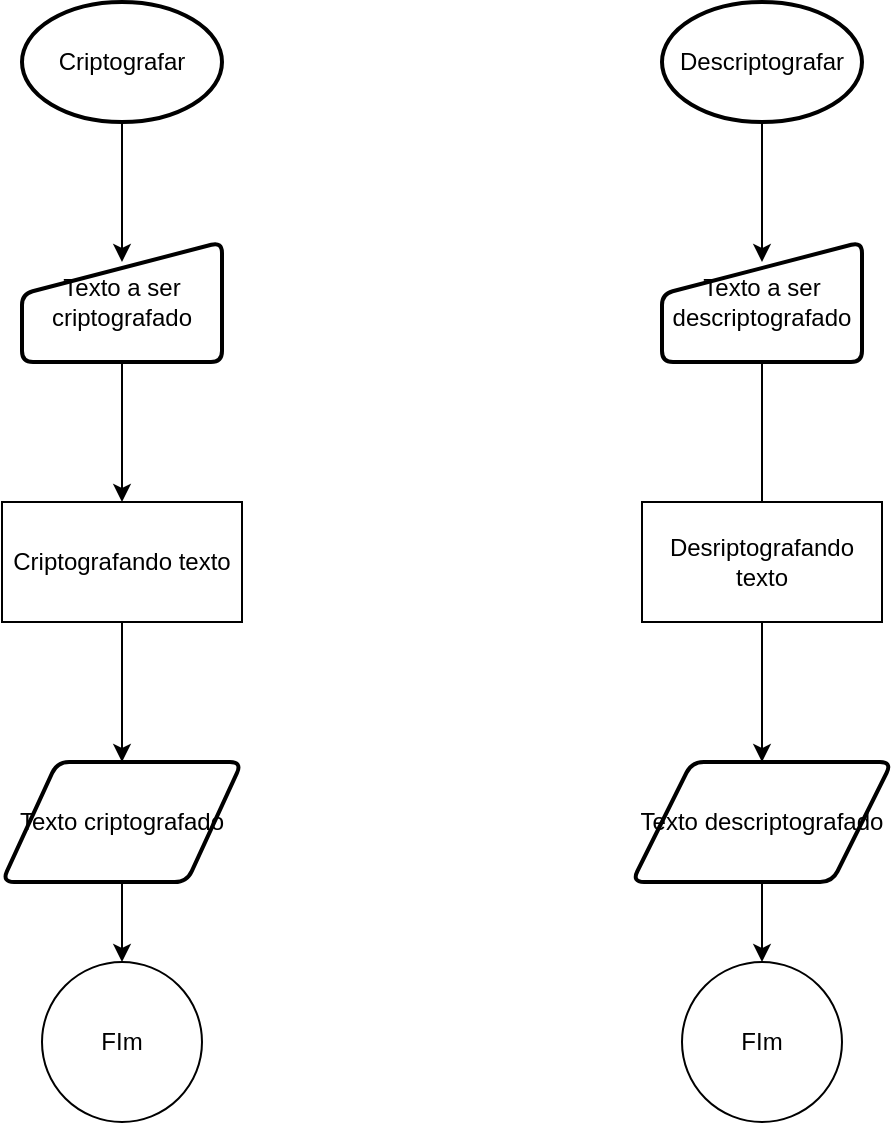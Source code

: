 <mxfile version="16.1.2" type="device"><diagram id="C5RBs43oDa-KdzZeNtuy" name="Page-1"><mxGraphModel dx="1342" dy="677" grid="1" gridSize="10" guides="1" tooltips="1" connect="1" arrows="1" fold="1" page="1" pageScale="1" pageWidth="827" pageHeight="1169" math="0" shadow="0"><root><mxCell id="WIyWlLk6GJQsqaUBKTNV-0"/><mxCell id="WIyWlLk6GJQsqaUBKTNV-1" parent="WIyWlLk6GJQsqaUBKTNV-0"/><mxCell id="3aocA_jvhmMgv3XwzbUN-2" value="" style="endArrow=classic;html=1;rounded=0;exitX=0.5;exitY=1;exitDx=0;exitDy=0;entryX=0.5;entryY=0;entryDx=0;entryDy=0;" edge="1" parent="WIyWlLk6GJQsqaUBKTNV-1" source="3aocA_jvhmMgv3XwzbUN-4" target="3aocA_jvhmMgv3XwzbUN-3"><mxGeometry width="50" height="50" relative="1" as="geometry"><mxPoint x="240" y="310" as="sourcePoint"/><mxPoint x="240" y="490" as="targetPoint"/></mxGeometry></mxCell><mxCell id="3aocA_jvhmMgv3XwzbUN-24" style="edgeStyle=orthogonalEdgeStyle;rounded=0;orthogonalLoop=1;jettySize=auto;html=1;exitX=0.5;exitY=1;exitDx=0;exitDy=0;entryX=0.5;entryY=0;entryDx=0;entryDy=0;" edge="1" parent="WIyWlLk6GJQsqaUBKTNV-1" source="3aocA_jvhmMgv3XwzbUN-3" target="3aocA_jvhmMgv3XwzbUN-8"><mxGeometry relative="1" as="geometry"/></mxCell><mxCell id="3aocA_jvhmMgv3XwzbUN-3" value="Criptografando texto" style="rounded=0;whiteSpace=wrap;html=1;" vertex="1" parent="WIyWlLk6GJQsqaUBKTNV-1"><mxGeometry x="180" y="370" width="120" height="60" as="geometry"/></mxCell><mxCell id="3aocA_jvhmMgv3XwzbUN-4" value="Texto a ser criptografado" style="html=1;strokeWidth=2;shape=manualInput;whiteSpace=wrap;rounded=1;size=26;arcSize=11;" vertex="1" parent="WIyWlLk6GJQsqaUBKTNV-1"><mxGeometry x="190" y="240" width="100" height="60" as="geometry"/></mxCell><mxCell id="3aocA_jvhmMgv3XwzbUN-6" value="Criptografar" style="strokeWidth=2;html=1;shape=mxgraph.flowchart.start_1;whiteSpace=wrap;" vertex="1" parent="WIyWlLk6GJQsqaUBKTNV-1"><mxGeometry x="190" y="120" width="100" height="60" as="geometry"/></mxCell><mxCell id="3aocA_jvhmMgv3XwzbUN-7" value="" style="endArrow=classic;html=1;rounded=0;exitX=0.5;exitY=1;exitDx=0;exitDy=0;exitPerimeter=0;" edge="1" parent="WIyWlLk6GJQsqaUBKTNV-1" source="3aocA_jvhmMgv3XwzbUN-6"><mxGeometry width="50" height="50" relative="1" as="geometry"><mxPoint x="120" y="210" as="sourcePoint"/><mxPoint x="240" y="250" as="targetPoint"/><Array as="points"><mxPoint x="240" y="240"/></Array></mxGeometry></mxCell><mxCell id="3aocA_jvhmMgv3XwzbUN-25" style="edgeStyle=orthogonalEdgeStyle;rounded=0;orthogonalLoop=1;jettySize=auto;html=1;exitX=0.5;exitY=1;exitDx=0;exitDy=0;entryX=0.5;entryY=0;entryDx=0;entryDy=0;" edge="1" parent="WIyWlLk6GJQsqaUBKTNV-1" source="3aocA_jvhmMgv3XwzbUN-8" target="3aocA_jvhmMgv3XwzbUN-10"><mxGeometry relative="1" as="geometry"/></mxCell><mxCell id="3aocA_jvhmMgv3XwzbUN-8" value="Texto criptografado" style="shape=parallelogram;html=1;strokeWidth=2;perimeter=parallelogramPerimeter;whiteSpace=wrap;rounded=1;arcSize=12;size=0.23;" vertex="1" parent="WIyWlLk6GJQsqaUBKTNV-1"><mxGeometry x="180" y="500" width="120" height="60" as="geometry"/></mxCell><mxCell id="3aocA_jvhmMgv3XwzbUN-12" value="" style="endArrow=classic;html=1;rounded=0;exitX=0.5;exitY=1;exitDx=0;exitDy=0;" edge="1" parent="WIyWlLk6GJQsqaUBKTNV-1" source="3aocA_jvhmMgv3XwzbUN-14"><mxGeometry width="50" height="50" relative="1" as="geometry"><mxPoint x="560" y="220" as="sourcePoint"/><mxPoint x="560" y="390" as="targetPoint"/></mxGeometry></mxCell><mxCell id="3aocA_jvhmMgv3XwzbUN-13" value="Desriptografando texto" style="rounded=0;whiteSpace=wrap;html=1;" vertex="1" parent="WIyWlLk6GJQsqaUBKTNV-1"><mxGeometry x="500" y="370" width="120" height="60" as="geometry"/></mxCell><mxCell id="3aocA_jvhmMgv3XwzbUN-14" value="Texto a ser descriptografado" style="html=1;strokeWidth=2;shape=manualInput;whiteSpace=wrap;rounded=1;size=26;arcSize=11;" vertex="1" parent="WIyWlLk6GJQsqaUBKTNV-1"><mxGeometry x="510" y="240" width="100" height="60" as="geometry"/></mxCell><mxCell id="3aocA_jvhmMgv3XwzbUN-15" value="Descriptografar" style="strokeWidth=2;html=1;shape=mxgraph.flowchart.start_1;whiteSpace=wrap;" vertex="1" parent="WIyWlLk6GJQsqaUBKTNV-1"><mxGeometry x="510" y="120" width="100" height="60" as="geometry"/></mxCell><mxCell id="3aocA_jvhmMgv3XwzbUN-16" value="" style="endArrow=classic;html=1;rounded=0;exitX=0.5;exitY=1;exitDx=0;exitDy=0;exitPerimeter=0;" edge="1" parent="WIyWlLk6GJQsqaUBKTNV-1" source="3aocA_jvhmMgv3XwzbUN-15"><mxGeometry width="50" height="50" relative="1" as="geometry"><mxPoint x="440" y="120" as="sourcePoint"/><mxPoint x="560" y="250" as="targetPoint"/><Array as="points"/></mxGeometry></mxCell><mxCell id="3aocA_jvhmMgv3XwzbUN-17" value="Texto descriptografado" style="shape=parallelogram;html=1;strokeWidth=2;perimeter=parallelogramPerimeter;whiteSpace=wrap;rounded=1;arcSize=12;size=0.23;" vertex="1" parent="WIyWlLk6GJQsqaUBKTNV-1"><mxGeometry x="495" y="500" width="130" height="60" as="geometry"/></mxCell><mxCell id="3aocA_jvhmMgv3XwzbUN-18" value="" style="endArrow=classic;html=1;rounded=0;exitX=0.5;exitY=1;exitDx=0;exitDy=0;" edge="1" parent="WIyWlLk6GJQsqaUBKTNV-1" source="3aocA_jvhmMgv3XwzbUN-13"><mxGeometry width="50" height="50" relative="1" as="geometry"><mxPoint x="550" y="560" as="sourcePoint"/><mxPoint x="560" y="500" as="targetPoint"/></mxGeometry></mxCell><mxCell id="3aocA_jvhmMgv3XwzbUN-19" value="FIm" style="ellipse;whiteSpace=wrap;html=1;aspect=fixed;" vertex="1" parent="WIyWlLk6GJQsqaUBKTNV-1"><mxGeometry x="520" y="600" width="80" height="80" as="geometry"/></mxCell><mxCell id="3aocA_jvhmMgv3XwzbUN-20" value="" style="endArrow=classic;html=1;rounded=0;exitX=0.5;exitY=1;exitDx=0;exitDy=0;" edge="1" parent="WIyWlLk6GJQsqaUBKTNV-1" source="3aocA_jvhmMgv3XwzbUN-17"><mxGeometry width="50" height="50" relative="1" as="geometry"><mxPoint x="590" y="650" as="sourcePoint"/><mxPoint x="560" y="600" as="targetPoint"/></mxGeometry></mxCell><mxCell id="3aocA_jvhmMgv3XwzbUN-10" value="FIm" style="ellipse;whiteSpace=wrap;html=1;aspect=fixed;" vertex="1" parent="WIyWlLk6GJQsqaUBKTNV-1"><mxGeometry x="200" y="600" width="80" height="80" as="geometry"/></mxCell></root></mxGraphModel></diagram></mxfile>